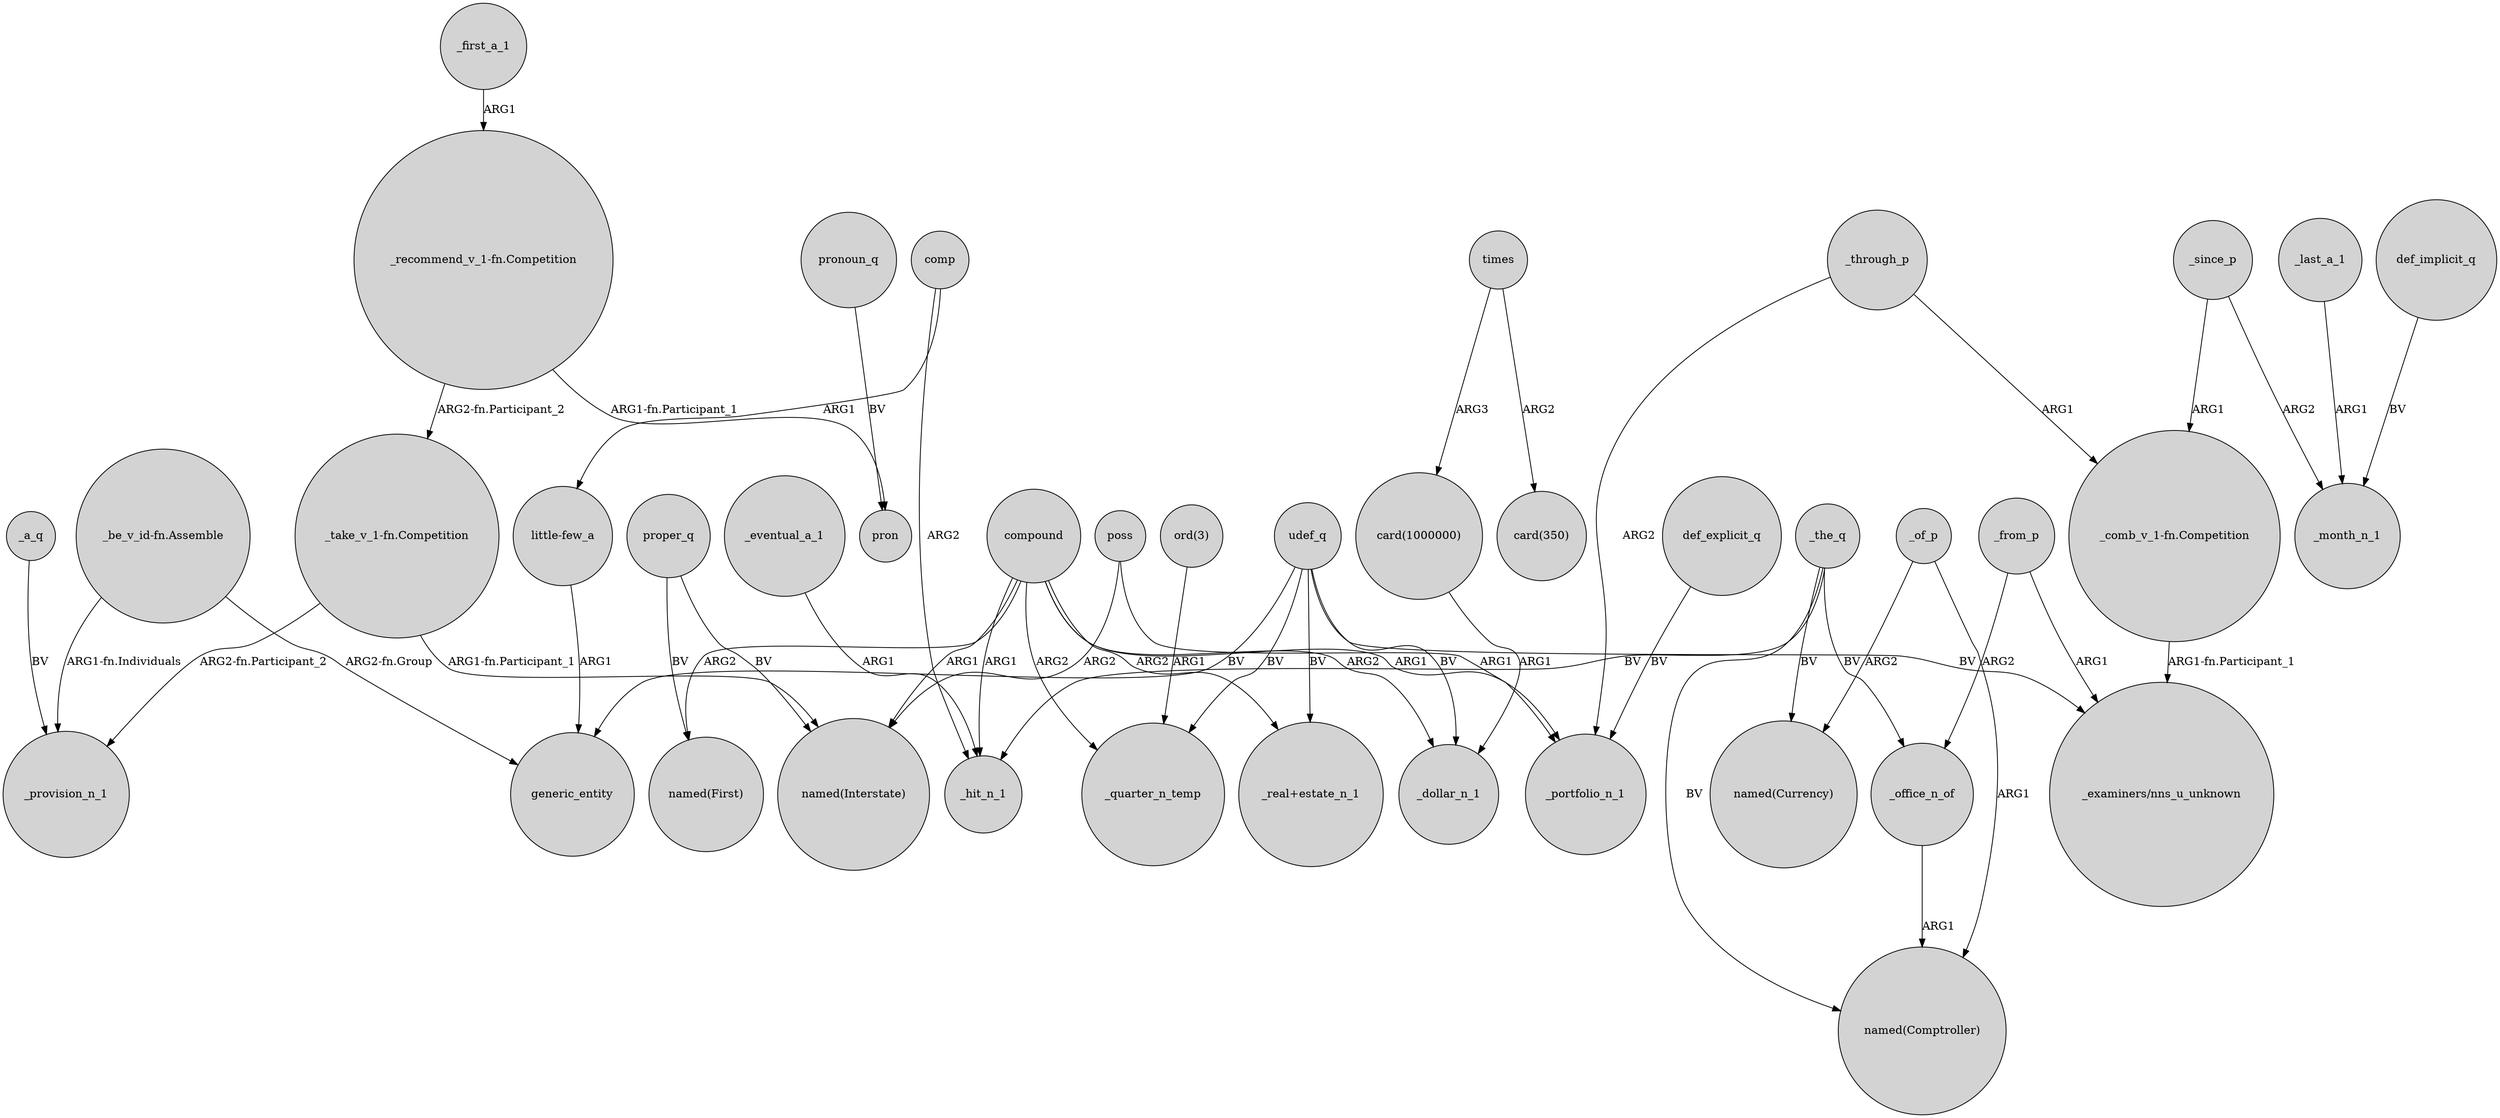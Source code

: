 digraph {
	node [shape=circle style=filled]
	"_take_v_1-fn.Competition" -> "named(Interstate)" [label="ARG1-fn.Participant_1"]
	proper_q -> "named(Interstate)" [label=BV]
	compound -> "named(Interstate)" [label=ARG1]
	def_implicit_q -> _month_n_1 [label=BV]
	"_recommend_v_1-fn.Competition" -> "_take_v_1-fn.Competition" [label="ARG2-fn.Participant_2"]
	"ord(3)" -> _quarter_n_temp [label=ARG1]
	_of_p -> "named(Currency)" [label=ARG2]
	_last_a_1 -> _month_n_1 [label=ARG1]
	_a_q -> _provision_n_1 [label=BV]
	_the_q -> _hit_n_1 [label=BV]
	_from_p -> _office_n_of [label=ARG2]
	_of_p -> "named(Comptroller)" [label=ARG1]
	proper_q -> "named(First)" [label=BV]
	compound -> _portfolio_n_1 [label=ARG1]
	times -> "card(1000000)" [label=ARG3]
	_since_p -> "_comb_v_1-fn.Competition" [label=ARG1]
	"_be_v_id-fn.Assemble" -> generic_entity [label="ARG2-fn.Group"]
	compound -> _dollar_n_1 [label=ARG2]
	compound -> "_real+estate_n_1" [label=ARG2]
	compound -> _hit_n_1 [label=ARG1]
	"little-few_a" -> generic_entity [label=ARG1]
	udef_q -> generic_entity [label=BV]
	"_comb_v_1-fn.Competition" -> "_examiners/nns_u_unknown" [label="ARG1-fn.Participant_1"]
	_the_q -> _office_n_of [label=BV]
	pronoun_q -> pron [label=BV]
	_eventual_a_1 -> _hit_n_1 [label=ARG1]
	compound -> "named(First)" [label=ARG2]
	compound -> _quarter_n_temp [label=ARG2]
	_through_p -> _portfolio_n_1 [label=ARG2]
	udef_q -> _dollar_n_1 [label=BV]
	"card(1000000)" -> _dollar_n_1 [label=ARG1]
	poss -> _portfolio_n_1 [label=ARG1]
	_the_q -> "named(Comptroller)" [label=BV]
	_first_a_1 -> "_recommend_v_1-fn.Competition" [label=ARG1]
	udef_q -> "_examiners/nns_u_unknown" [label=BV]
	poss -> "named(Interstate)" [label=ARG2]
	_the_q -> "named(Currency)" [label=BV]
	"_be_v_id-fn.Assemble" -> _provision_n_1 [label="ARG1-fn.Individuals"]
	comp -> "little-few_a" [label=ARG1]
	def_explicit_q -> _portfolio_n_1 [label=BV]
	udef_q -> _quarter_n_temp [label=BV]
	times -> "card(350)" [label=ARG2]
	_since_p -> _month_n_1 [label=ARG2]
	udef_q -> "_real+estate_n_1" [label=BV]
	_from_p -> "_examiners/nns_u_unknown" [label=ARG1]
	_through_p -> "_comb_v_1-fn.Competition" [label=ARG1]
	comp -> _hit_n_1 [label=ARG2]
	_office_n_of -> "named(Comptroller)" [label=ARG1]
	"_recommend_v_1-fn.Competition" -> pron [label="ARG1-fn.Participant_1"]
	"_take_v_1-fn.Competition" -> _provision_n_1 [label="ARG2-fn.Participant_2"]
}
